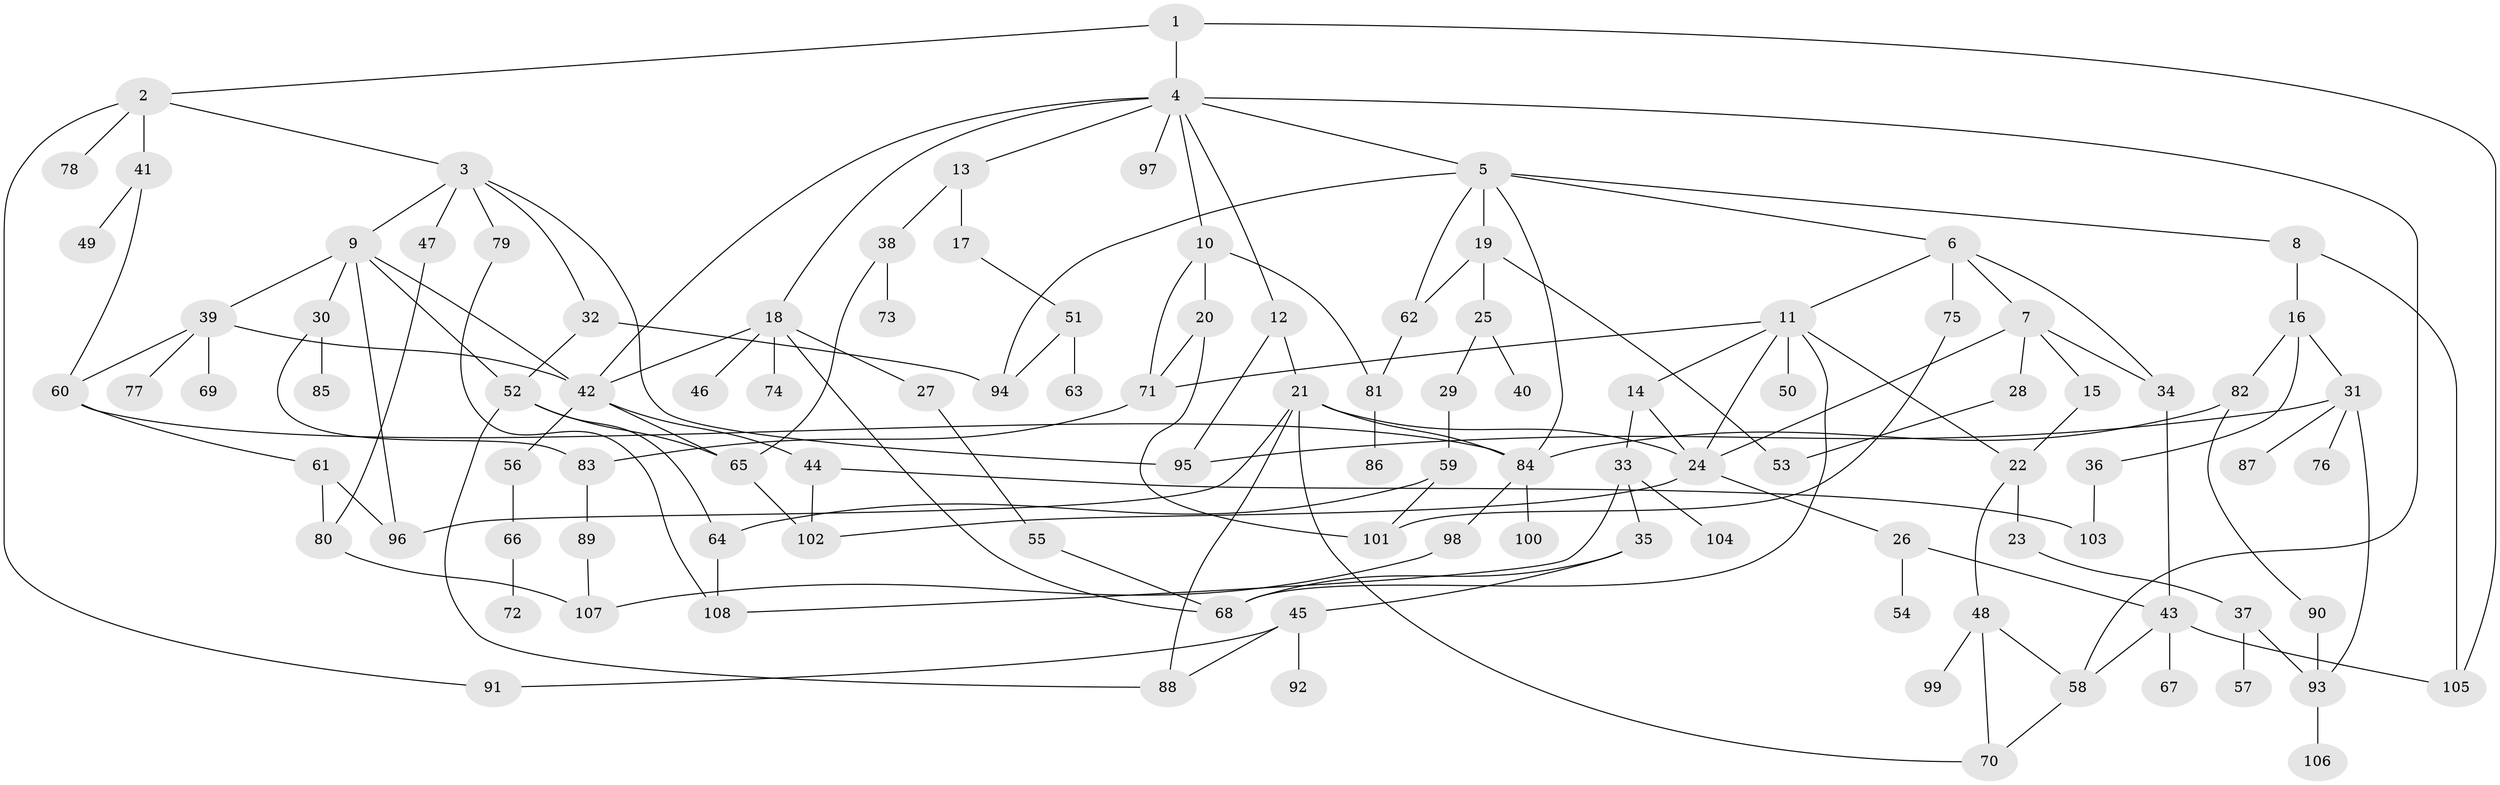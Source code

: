 // Generated by graph-tools (version 1.1) at 2025/42/03/09/25 04:42:40]
// undirected, 108 vertices, 160 edges
graph export_dot {
graph [start="1"]
  node [color=gray90,style=filled];
  1;
  2;
  3;
  4;
  5;
  6;
  7;
  8;
  9;
  10;
  11;
  12;
  13;
  14;
  15;
  16;
  17;
  18;
  19;
  20;
  21;
  22;
  23;
  24;
  25;
  26;
  27;
  28;
  29;
  30;
  31;
  32;
  33;
  34;
  35;
  36;
  37;
  38;
  39;
  40;
  41;
  42;
  43;
  44;
  45;
  46;
  47;
  48;
  49;
  50;
  51;
  52;
  53;
  54;
  55;
  56;
  57;
  58;
  59;
  60;
  61;
  62;
  63;
  64;
  65;
  66;
  67;
  68;
  69;
  70;
  71;
  72;
  73;
  74;
  75;
  76;
  77;
  78;
  79;
  80;
  81;
  82;
  83;
  84;
  85;
  86;
  87;
  88;
  89;
  90;
  91;
  92;
  93;
  94;
  95;
  96;
  97;
  98;
  99;
  100;
  101;
  102;
  103;
  104;
  105;
  106;
  107;
  108;
  1 -- 2;
  1 -- 4;
  1 -- 105;
  2 -- 3;
  2 -- 41;
  2 -- 78;
  2 -- 91;
  3 -- 9;
  3 -- 32;
  3 -- 47;
  3 -- 79;
  3 -- 95;
  4 -- 5;
  4 -- 10;
  4 -- 12;
  4 -- 13;
  4 -- 18;
  4 -- 58;
  4 -- 97;
  4 -- 42;
  5 -- 6;
  5 -- 8;
  5 -- 19;
  5 -- 62;
  5 -- 94;
  5 -- 84;
  6 -- 7;
  6 -- 11;
  6 -- 75;
  6 -- 34;
  7 -- 15;
  7 -- 24;
  7 -- 28;
  7 -- 34;
  8 -- 16;
  8 -- 105;
  9 -- 30;
  9 -- 39;
  9 -- 52;
  9 -- 96;
  9 -- 42;
  10 -- 20;
  10 -- 71;
  10 -- 81;
  11 -- 14;
  11 -- 22;
  11 -- 50;
  11 -- 68;
  11 -- 71;
  11 -- 24;
  12 -- 21;
  12 -- 95;
  13 -- 17;
  13 -- 38;
  14 -- 33;
  14 -- 24;
  15 -- 22;
  16 -- 31;
  16 -- 36;
  16 -- 82;
  17 -- 51;
  18 -- 27;
  18 -- 42;
  18 -- 46;
  18 -- 74;
  18 -- 68;
  19 -- 25;
  19 -- 53;
  19 -- 62;
  20 -- 71;
  20 -- 101;
  21 -- 96;
  21 -- 24;
  21 -- 70;
  21 -- 88;
  21 -- 84;
  22 -- 23;
  22 -- 48;
  23 -- 37;
  24 -- 26;
  24 -- 102;
  25 -- 29;
  25 -- 40;
  26 -- 54;
  26 -- 43;
  27 -- 55;
  28 -- 53;
  29 -- 59;
  30 -- 83;
  30 -- 85;
  31 -- 76;
  31 -- 87;
  31 -- 93;
  31 -- 95;
  32 -- 52;
  32 -- 94;
  33 -- 35;
  33 -- 104;
  33 -- 108;
  34 -- 43;
  35 -- 45;
  35 -- 68;
  36 -- 103;
  37 -- 57;
  37 -- 93;
  38 -- 65;
  38 -- 73;
  39 -- 60;
  39 -- 69;
  39 -- 77;
  39 -- 42;
  41 -- 49;
  41 -- 60;
  42 -- 44;
  42 -- 56;
  42 -- 65;
  43 -- 67;
  43 -- 105;
  43 -- 58;
  44 -- 103;
  44 -- 102;
  45 -- 92;
  45 -- 91;
  45 -- 88;
  47 -- 80;
  48 -- 70;
  48 -- 99;
  48 -- 58;
  51 -- 63;
  51 -- 94;
  52 -- 64;
  52 -- 88;
  52 -- 65;
  55 -- 68;
  56 -- 66;
  58 -- 70;
  59 -- 101;
  59 -- 64;
  60 -- 61;
  60 -- 84;
  61 -- 96;
  61 -- 80;
  62 -- 81;
  64 -- 108;
  65 -- 102;
  66 -- 72;
  71 -- 83;
  75 -- 101;
  79 -- 108;
  80 -- 107;
  81 -- 86;
  82 -- 84;
  82 -- 90;
  83 -- 89;
  84 -- 98;
  84 -- 100;
  89 -- 107;
  90 -- 93;
  93 -- 106;
  98 -- 107;
}
